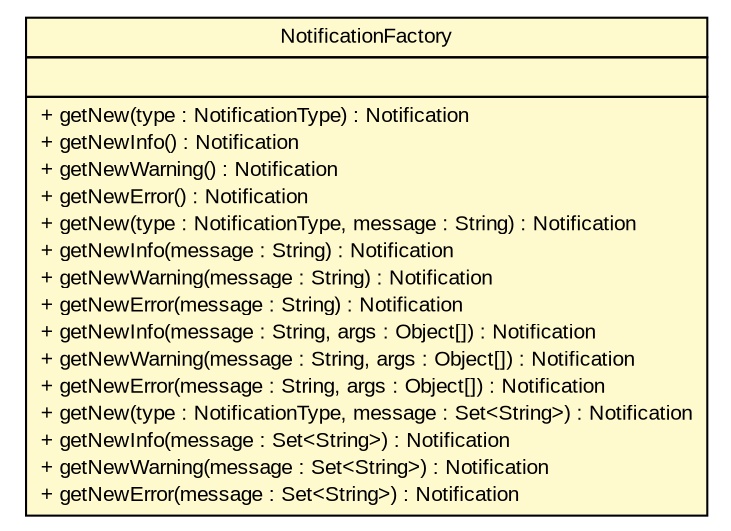 #!/usr/local/bin/dot
#
# Class diagram 
# Generated by UMLGraph version R5_6-24-gf6e263 (http://www.umlgraph.org/)
#

digraph G {
	edge [fontname="arial",fontsize=10,labelfontname="arial",labelfontsize=10];
	node [fontname="arial",fontsize=10,shape=plaintext];
	nodesep=0.25;
	ranksep=0.5;
	// gov.sandia.cf.model.NotificationFactory
	c245841 [label=<<table title="gov.sandia.cf.model.NotificationFactory" border="0" cellborder="1" cellspacing="0" cellpadding="2" port="p" bgcolor="lemonChiffon" href="./NotificationFactory.html">
		<tr><td><table border="0" cellspacing="0" cellpadding="1">
<tr><td align="center" balign="center"> NotificationFactory </td></tr>
		</table></td></tr>
		<tr><td><table border="0" cellspacing="0" cellpadding="1">
<tr><td align="left" balign="left">  </td></tr>
		</table></td></tr>
		<tr><td><table border="0" cellspacing="0" cellpadding="1">
<tr><td align="left" balign="left"> + getNew(type : NotificationType) : Notification </td></tr>
<tr><td align="left" balign="left"> + getNewInfo() : Notification </td></tr>
<tr><td align="left" balign="left"> + getNewWarning() : Notification </td></tr>
<tr><td align="left" balign="left"> + getNewError() : Notification </td></tr>
<tr><td align="left" balign="left"> + getNew(type : NotificationType, message : String) : Notification </td></tr>
<tr><td align="left" balign="left"> + getNewInfo(message : String) : Notification </td></tr>
<tr><td align="left" balign="left"> + getNewWarning(message : String) : Notification </td></tr>
<tr><td align="left" balign="left"> + getNewError(message : String) : Notification </td></tr>
<tr><td align="left" balign="left"> + getNewInfo(message : String, args : Object[]) : Notification </td></tr>
<tr><td align="left" balign="left"> + getNewWarning(message : String, args : Object[]) : Notification </td></tr>
<tr><td align="left" balign="left"> + getNewError(message : String, args : Object[]) : Notification </td></tr>
<tr><td align="left" balign="left"> + getNew(type : NotificationType, message : Set&lt;String&gt;) : Notification </td></tr>
<tr><td align="left" balign="left"> + getNewInfo(message : Set&lt;String&gt;) : Notification </td></tr>
<tr><td align="left" balign="left"> + getNewWarning(message : Set&lt;String&gt;) : Notification </td></tr>
<tr><td align="left" balign="left"> + getNewError(message : Set&lt;String&gt;) : Notification </td></tr>
		</table></td></tr>
		</table>>, URL="./NotificationFactory.html", fontname="arial", fontcolor="black", fontsize=10.0];
}

